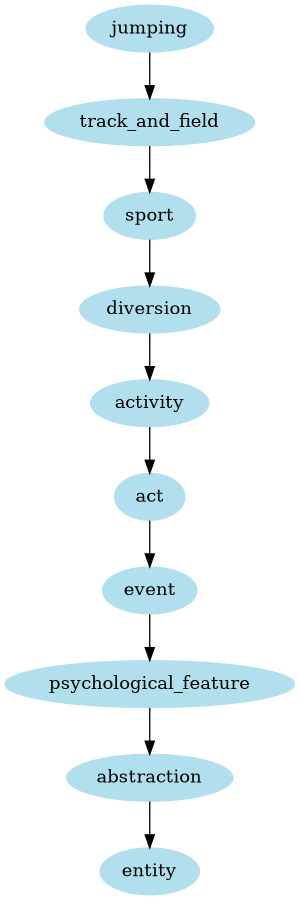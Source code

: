 digraph unix {
	node [color=lightblue2 style=filled]
	size="6,6"
	jumping -> track_and_field
	track_and_field -> sport
	sport -> diversion
	diversion -> activity
	activity -> act
	act -> event
	event -> psychological_feature
	psychological_feature -> abstraction
	abstraction -> entity
}
